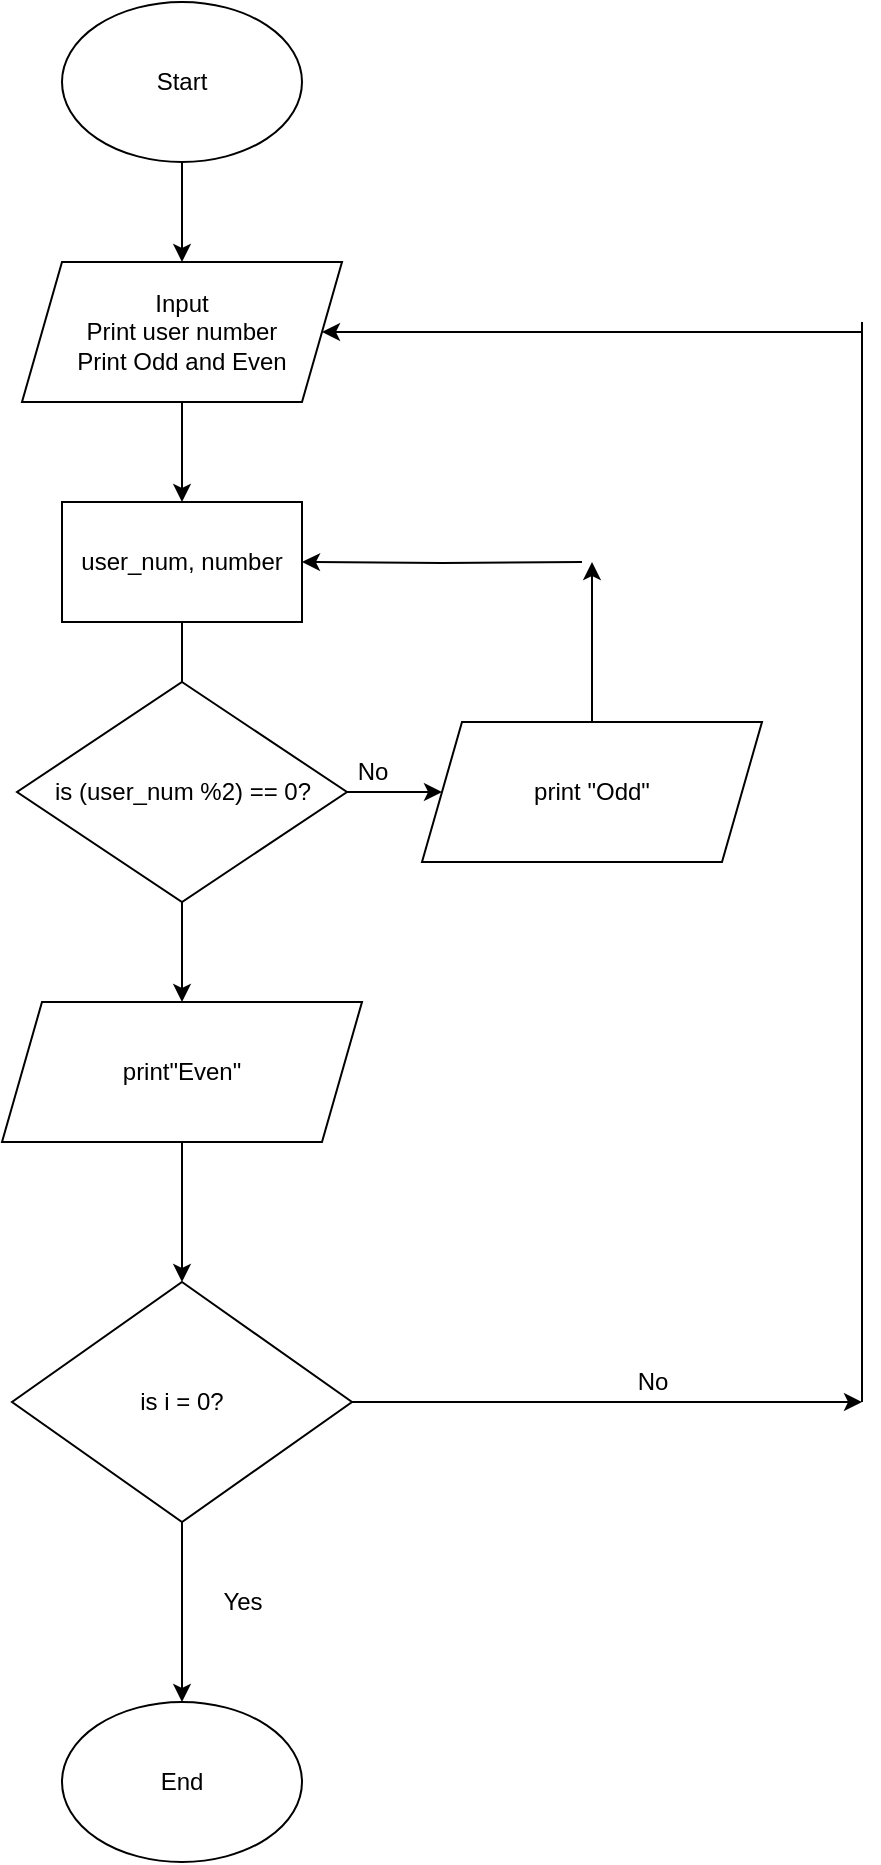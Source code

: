 <mxfile version="16.5.1" type="device"><diagram id="54pyLrlwBLNS6WHZMQ9j" name="Page-1"><mxGraphModel dx="868" dy="593" grid="1" gridSize="10" guides="1" tooltips="1" connect="1" arrows="1" fold="1" page="1" pageScale="1" pageWidth="850" pageHeight="1100" math="0" shadow="0"><root><mxCell id="0"/><mxCell id="1" parent="0"/><mxCell id="HKwEVomLJSu0jmSzu77L-2" style="edgeStyle=orthogonalEdgeStyle;rounded=0;orthogonalLoop=1;jettySize=auto;html=1;" parent="1" source="HKwEVomLJSu0jmSzu77L-1" target="HKwEVomLJSu0jmSzu77L-3" edge="1"><mxGeometry relative="1" as="geometry"><mxPoint x="390" y="190" as="targetPoint"/></mxGeometry></mxCell><mxCell id="HKwEVomLJSu0jmSzu77L-1" value="Start" style="ellipse;whiteSpace=wrap;html=1;" parent="1" vertex="1"><mxGeometry x="330" y="20" width="120" height="80" as="geometry"/></mxCell><mxCell id="HKwEVomLJSu0jmSzu77L-4" style="edgeStyle=orthogonalEdgeStyle;rounded=0;orthogonalLoop=1;jettySize=auto;html=1;" parent="1" source="HKwEVomLJSu0jmSzu77L-3" target="HKwEVomLJSu0jmSzu77L-5" edge="1"><mxGeometry relative="1" as="geometry"><mxPoint x="390" y="300" as="targetPoint"/></mxGeometry></mxCell><mxCell id="HKwEVomLJSu0jmSzu77L-3" value="Input&lt;br&gt;Print user number&lt;br&gt;Print Odd and Even" style="shape=parallelogram;perimeter=parallelogramPerimeter;whiteSpace=wrap;html=1;fixedSize=1;" parent="1" vertex="1"><mxGeometry x="310" y="150" width="160" height="70" as="geometry"/></mxCell><mxCell id="HKwEVomLJSu0jmSzu77L-7" style="edgeStyle=orthogonalEdgeStyle;rounded=0;orthogonalLoop=1;jettySize=auto;html=1;" parent="1" source="HKwEVomLJSu0jmSzu77L-5" edge="1"><mxGeometry relative="1" as="geometry"><mxPoint x="390" y="390" as="targetPoint"/></mxGeometry></mxCell><mxCell id="HKwEVomLJSu0jmSzu77L-23" style="edgeStyle=orthogonalEdgeStyle;rounded=0;orthogonalLoop=1;jettySize=auto;html=1;entryX=1;entryY=0.5;entryDx=0;entryDy=0;" parent="1" target="HKwEVomLJSu0jmSzu77L-5" edge="1"><mxGeometry relative="1" as="geometry"><mxPoint x="590" y="300" as="targetPoint"/><mxPoint x="590" y="300" as="sourcePoint"/></mxGeometry></mxCell><mxCell id="HKwEVomLJSu0jmSzu77L-5" value="user_num, number" style="rounded=0;whiteSpace=wrap;html=1;" parent="1" vertex="1"><mxGeometry x="330" y="270" width="120" height="60" as="geometry"/></mxCell><mxCell id="HKwEVomLJSu0jmSzu77L-9" style="edgeStyle=orthogonalEdgeStyle;rounded=0;orthogonalLoop=1;jettySize=auto;html=1;entryX=0.5;entryY=0;entryDx=0;entryDy=0;" parent="1" source="HKwEVomLJSu0jmSzu77L-8" target="8UHJk2tdunjI_Sr2VujJ-1" edge="1"><mxGeometry relative="1" as="geometry"><mxPoint x="390" y="510" as="targetPoint"/></mxGeometry></mxCell><mxCell id="8UHJk2tdunjI_Sr2VujJ-3" style="edgeStyle=orthogonalEdgeStyle;rounded=0;orthogonalLoop=1;jettySize=auto;html=1;exitX=1;exitY=0.5;exitDx=0;exitDy=0;entryX=0;entryY=0.5;entryDx=0;entryDy=0;" parent="1" source="HKwEVomLJSu0jmSzu77L-8" target="HKwEVomLJSu0jmSzu77L-20" edge="1"><mxGeometry relative="1" as="geometry"/></mxCell><mxCell id="HKwEVomLJSu0jmSzu77L-8" value="is (user_num %2) == 0?" style="rhombus;whiteSpace=wrap;html=1;" parent="1" vertex="1"><mxGeometry x="307.5" y="360" width="165" height="110" as="geometry"/></mxCell><mxCell id="HKwEVomLJSu0jmSzu77L-11" value="Yes" style="text;html=1;align=center;verticalAlign=middle;resizable=0;points=[];autosize=1;strokeColor=none;fillColor=none;" parent="1" vertex="1"><mxGeometry x="400" y="540" width="40" height="20" as="geometry"/></mxCell><mxCell id="HKwEVomLJSu0jmSzu77L-13" value="End" style="ellipse;whiteSpace=wrap;html=1;" parent="1" vertex="1"><mxGeometry x="330" y="870" width="120" height="80" as="geometry"/></mxCell><mxCell id="HKwEVomLJSu0jmSzu77L-19" value="No" style="text;html=1;align=center;verticalAlign=middle;resizable=0;points=[];autosize=1;strokeColor=none;fillColor=none;" parent="1" vertex="1"><mxGeometry x="470" y="395" width="30" height="20" as="geometry"/></mxCell><mxCell id="HKwEVomLJSu0jmSzu77L-21" style="edgeStyle=orthogonalEdgeStyle;rounded=0;orthogonalLoop=1;jettySize=auto;html=1;" parent="1" source="HKwEVomLJSu0jmSzu77L-20" edge="1"><mxGeometry relative="1" as="geometry"><mxPoint x="595" y="300" as="targetPoint"/></mxGeometry></mxCell><mxCell id="HKwEVomLJSu0jmSzu77L-20" value="print &quot;Odd&quot;" style="shape=parallelogram;perimeter=parallelogramPerimeter;whiteSpace=wrap;html=1;fixedSize=1;" parent="1" vertex="1"><mxGeometry x="510" y="380" width="170" height="70" as="geometry"/></mxCell><mxCell id="8UHJk2tdunjI_Sr2VujJ-2" style="edgeStyle=orthogonalEdgeStyle;rounded=0;orthogonalLoop=1;jettySize=auto;html=1;" parent="1" source="8UHJk2tdunjI_Sr2VujJ-1" edge="1"><mxGeometry relative="1" as="geometry"><mxPoint x="390" y="660" as="targetPoint"/></mxGeometry></mxCell><mxCell id="8UHJk2tdunjI_Sr2VujJ-1" value="print&quot;Even&quot;" style="shape=parallelogram;perimeter=parallelogramPerimeter;whiteSpace=wrap;html=1;fixedSize=1;" parent="1" vertex="1"><mxGeometry x="300" y="520" width="180" height="70" as="geometry"/></mxCell><mxCell id="EZVVwBv4Q6Imfb2y0mQV-3" style="edgeStyle=orthogonalEdgeStyle;rounded=0;orthogonalLoop=1;jettySize=auto;html=1;entryX=0.5;entryY=0;entryDx=0;entryDy=0;" parent="1" source="EZVVwBv4Q6Imfb2y0mQV-2" target="HKwEVomLJSu0jmSzu77L-13" edge="1"><mxGeometry relative="1" as="geometry"/></mxCell><mxCell id="EZVVwBv4Q6Imfb2y0mQV-4" style="edgeStyle=orthogonalEdgeStyle;rounded=0;orthogonalLoop=1;jettySize=auto;html=1;" parent="1" source="EZVVwBv4Q6Imfb2y0mQV-2" edge="1"><mxGeometry relative="1" as="geometry"><mxPoint x="730" y="720" as="targetPoint"/></mxGeometry></mxCell><mxCell id="EZVVwBv4Q6Imfb2y0mQV-2" value="is i = 0?" style="rhombus;whiteSpace=wrap;html=1;" parent="1" vertex="1"><mxGeometry x="305" y="660" width="170" height="120" as="geometry"/></mxCell><mxCell id="EZVVwBv4Q6Imfb2y0mQV-6" value="" style="endArrow=classic;html=1;rounded=0;" parent="1" target="HKwEVomLJSu0jmSzu77L-3" edge="1"><mxGeometry width="50" height="50" relative="1" as="geometry"><mxPoint x="730" y="185" as="sourcePoint"/><mxPoint x="450" y="260" as="targetPoint"/></mxGeometry></mxCell><mxCell id="EZVVwBv4Q6Imfb2y0mQV-7" value="No" style="text;html=1;align=center;verticalAlign=middle;resizable=0;points=[];autosize=1;strokeColor=none;fillColor=none;" parent="1" vertex="1"><mxGeometry x="610" y="700" width="30" height="20" as="geometry"/></mxCell><mxCell id="EZVVwBv4Q6Imfb2y0mQV-8" value="Yes" style="text;html=1;align=center;verticalAlign=middle;resizable=0;points=[];autosize=1;strokeColor=none;fillColor=none;" parent="1" vertex="1"><mxGeometry x="400" y="810" width="40" height="20" as="geometry"/></mxCell><mxCell id="EZVVwBv4Q6Imfb2y0mQV-9" value="" style="endArrow=none;html=1;rounded=0;" parent="1" edge="1"><mxGeometry width="50" height="50" relative="1" as="geometry"><mxPoint x="730" y="720" as="sourcePoint"/><mxPoint x="730" y="180" as="targetPoint"/></mxGeometry></mxCell></root></mxGraphModel></diagram></mxfile>
